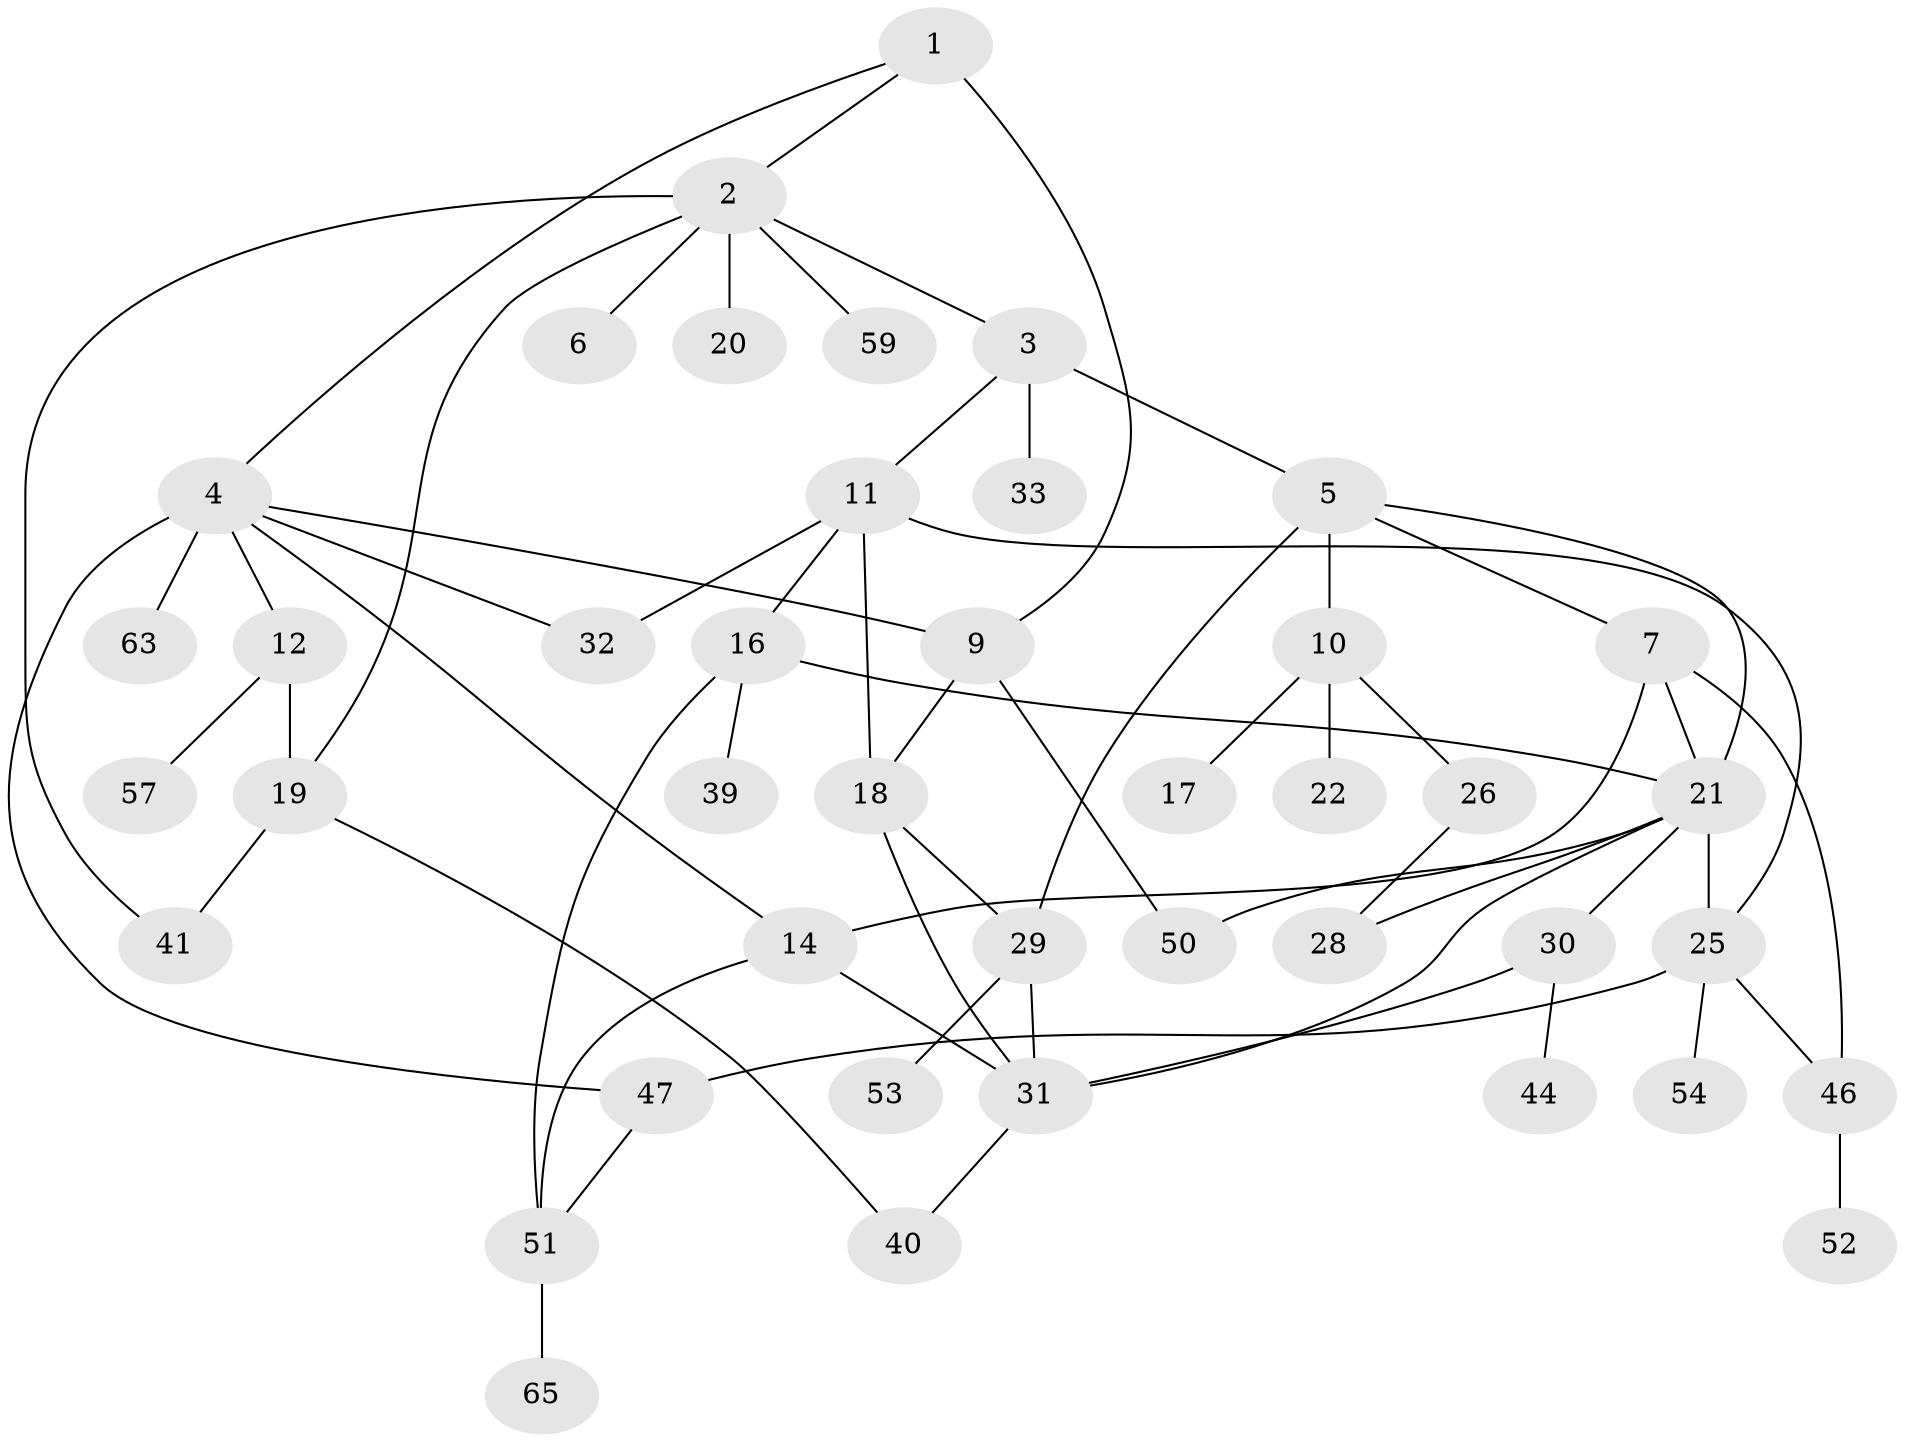 // Generated by graph-tools (version 1.1) at 2025/23/03/03/25 07:23:35]
// undirected, 42 vertices, 62 edges
graph export_dot {
graph [start="1"]
  node [color=gray90,style=filled];
  1;
  2 [super="+34"];
  3 [super="+27"];
  4 [super="+8"];
  5 [super="+38"];
  6;
  7 [super="+13"];
  9 [super="+49"];
  10 [super="+58"];
  11 [super="+61"];
  12 [super="+56"];
  14 [super="+15"];
  16 [super="+24"];
  17;
  18 [super="+37"];
  19 [super="+43"];
  20 [super="+48"];
  21 [super="+23"];
  22;
  25 [super="+42"];
  26 [super="+64"];
  28 [super="+35"];
  29 [super="+36"];
  30;
  31 [super="+45"];
  32;
  33;
  39;
  40 [super="+60"];
  41;
  44;
  46;
  47 [super="+62"];
  50;
  51 [super="+55"];
  52;
  53;
  54;
  57;
  59;
  63;
  65;
  1 -- 2;
  1 -- 4;
  1 -- 9 [weight=2];
  2 -- 3;
  2 -- 6;
  2 -- 20;
  2 -- 41;
  2 -- 59;
  2 -- 19;
  3 -- 5;
  3 -- 11;
  3 -- 33;
  4 -- 9;
  4 -- 12;
  4 -- 32;
  4 -- 47 [weight=2];
  4 -- 63;
  4 -- 14;
  5 -- 7;
  5 -- 10;
  5 -- 21;
  5 -- 29;
  7 -- 46;
  7 -- 21;
  7 -- 14;
  9 -- 50;
  9 -- 18;
  10 -- 17;
  10 -- 22;
  10 -- 26;
  11 -- 16;
  11 -- 18;
  11 -- 32;
  11 -- 25;
  12 -- 19 [weight=2];
  12 -- 57;
  14 -- 31;
  14 -- 51;
  16 -- 39;
  16 -- 51;
  16 -- 21;
  18 -- 29;
  18 -- 31;
  19 -- 41;
  19 -- 40;
  21 -- 25;
  21 -- 50;
  21 -- 31;
  21 -- 28;
  21 -- 30;
  25 -- 46;
  25 -- 47;
  25 -- 54;
  26 -- 28;
  29 -- 31;
  29 -- 53;
  30 -- 44;
  30 -- 31;
  31 -- 40;
  46 -- 52;
  47 -- 51;
  51 -- 65;
}
